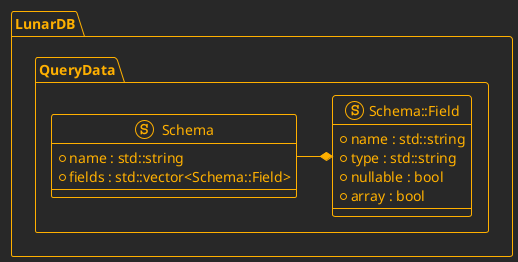 @startuml Schema
!theme crt-amber

namespace LunarDB.QueryData {

struct Schema {
    + name : std::string
    + fields : std::vector<Schema::Field>
}

struct Schema::Field {
    + name : std::string
    + type : std::string
    + nullable : bool
    + array : bool
}

Schema -* Schema::Field

}

@enduml
